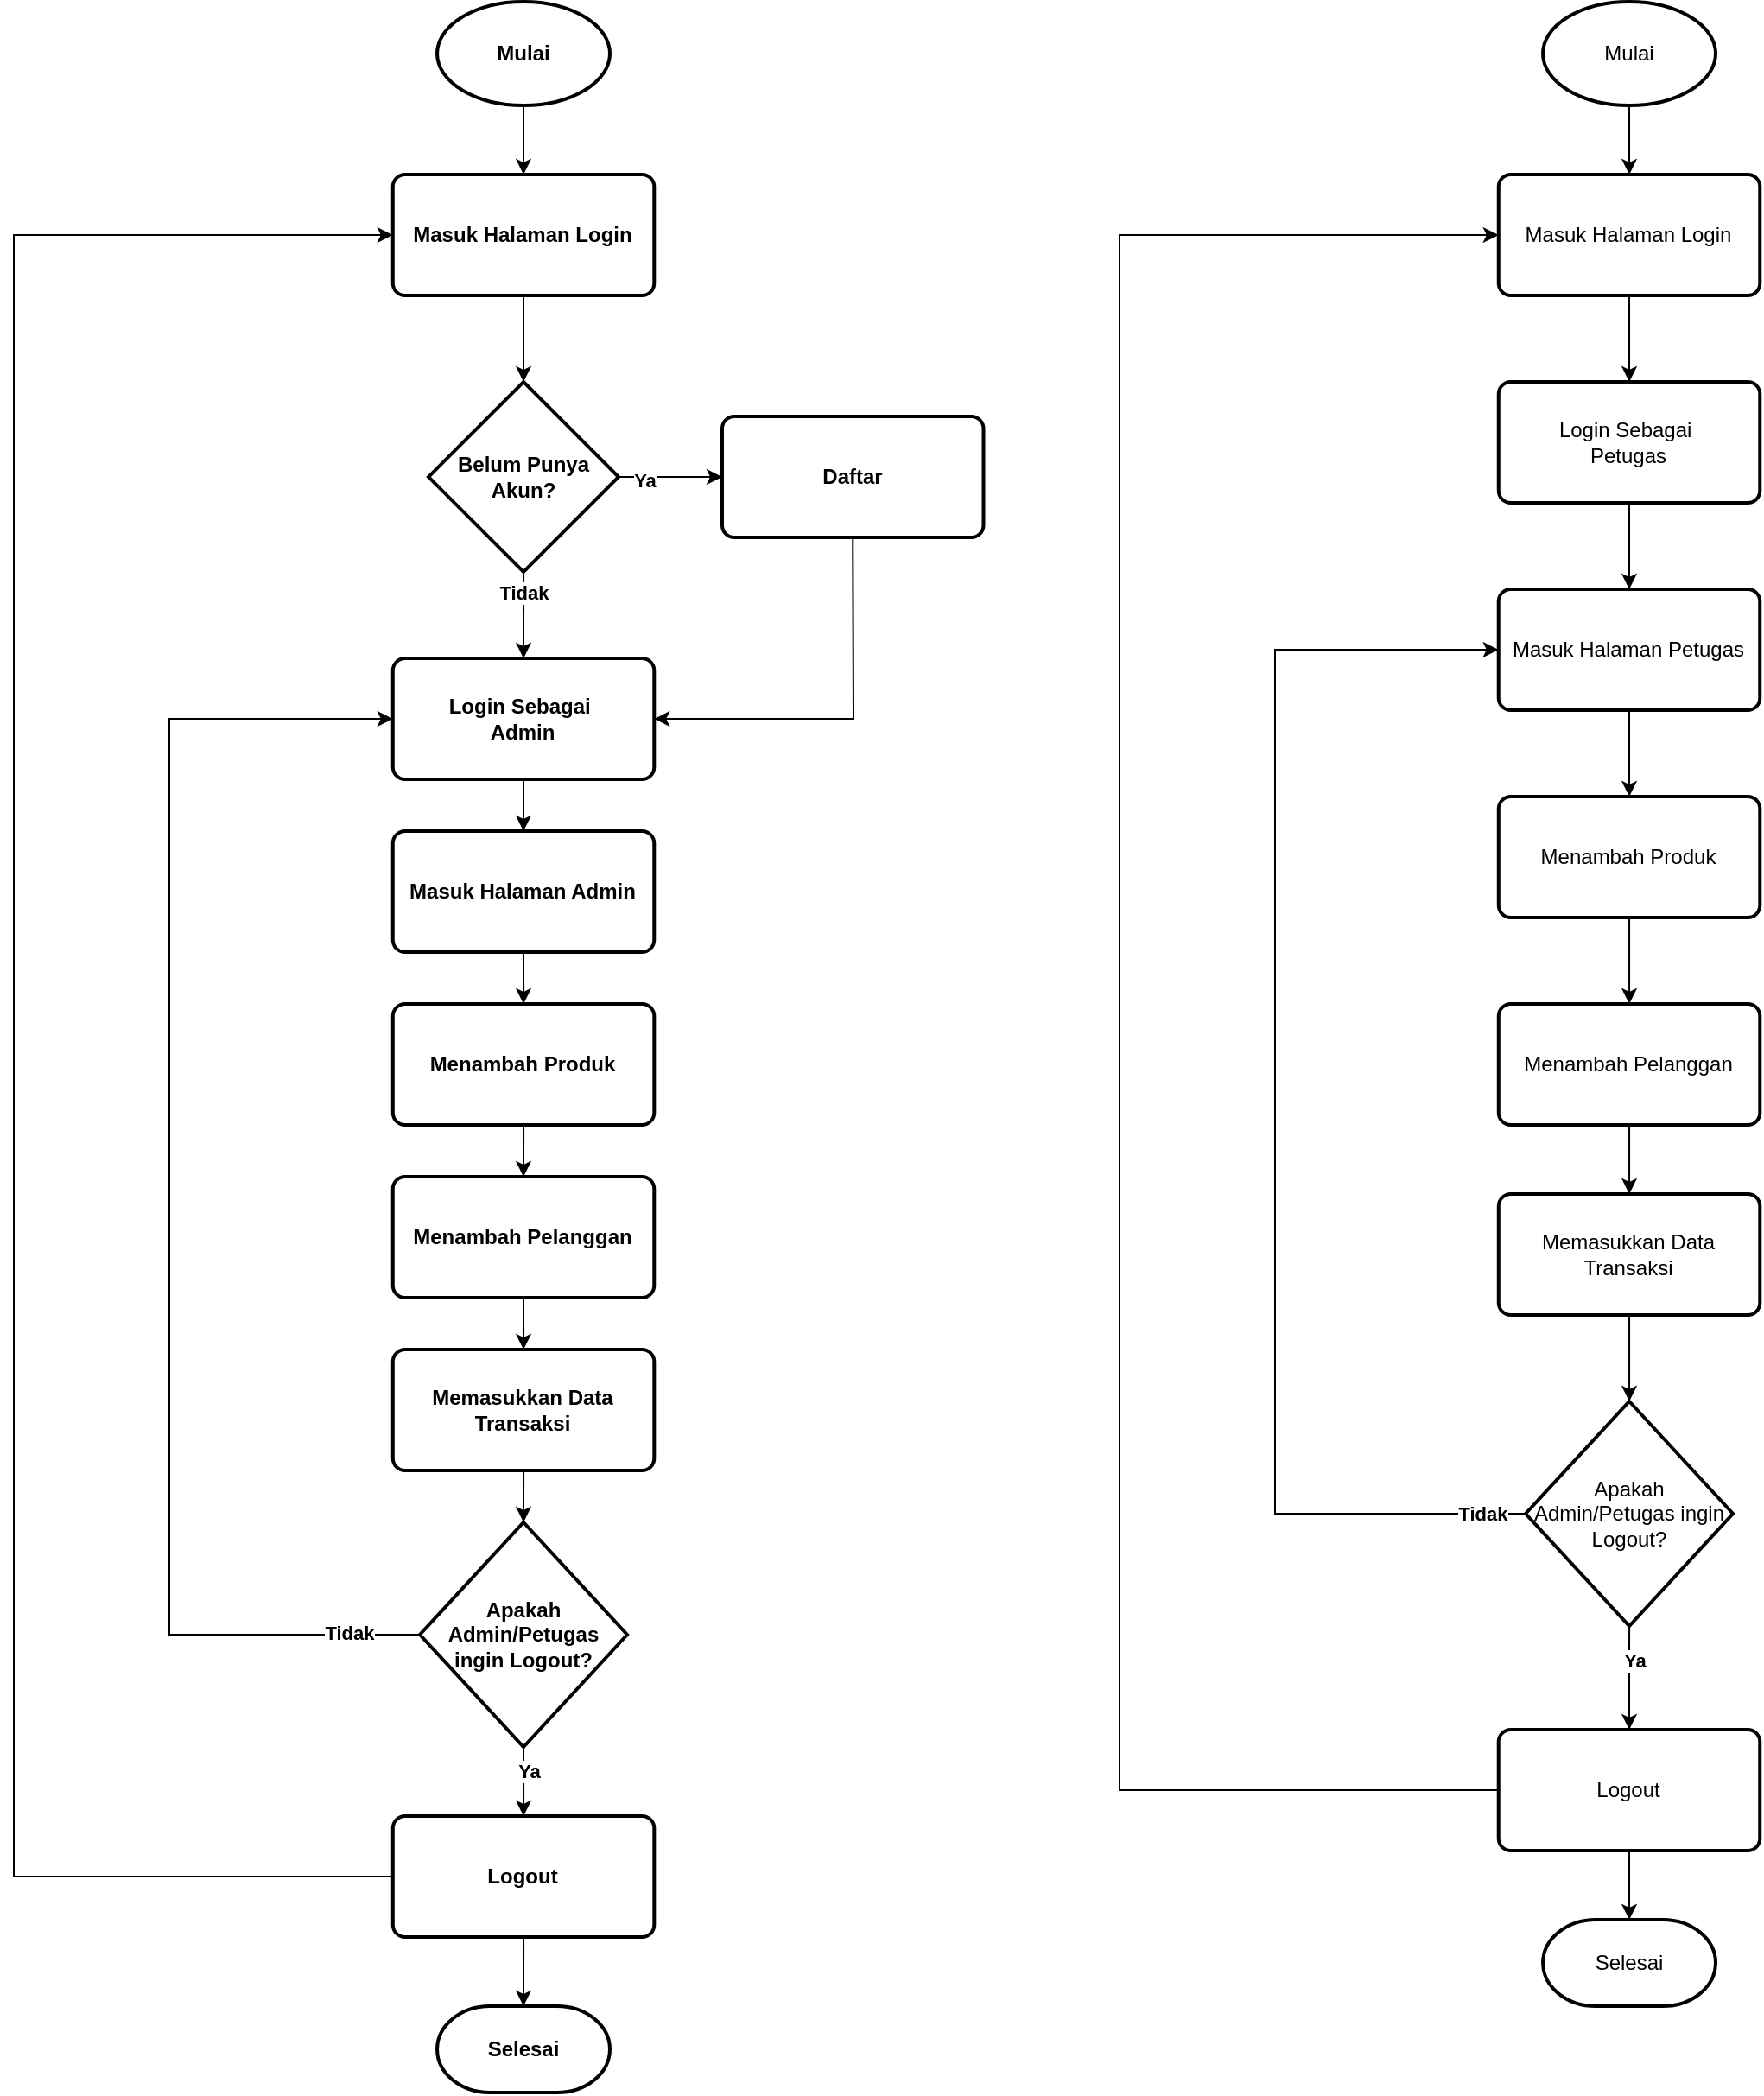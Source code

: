 <mxfile version="26.0.14" pages="7">
  <diagram id="C5RBs43oDa-KdzZeNtuy" name="FLOWCHART">
    <mxGraphModel dx="1600" dy="2020" grid="1" gridSize="10" guides="1" tooltips="1" connect="1" arrows="1" fold="1" page="1" pageScale="1" pageWidth="827" pageHeight="1169" math="0" shadow="0">
      <root>
        <mxCell id="WIyWlLk6GJQsqaUBKTNV-0" />
        <mxCell id="WIyWlLk6GJQsqaUBKTNV-1" parent="WIyWlLk6GJQsqaUBKTNV-0" />
        <mxCell id="3KcQZ-j07PwaikEhBc3p-0" value="Mulai" style="strokeWidth=2;html=1;shape=mxgraph.flowchart.start_1;whiteSpace=wrap;fontStyle=1" vertex="1" parent="WIyWlLk6GJQsqaUBKTNV-1">
          <mxGeometry x="335.01" y="-20" width="100" height="60" as="geometry" />
        </mxCell>
        <mxCell id="YyLKNj2MeDfYOGC_gTb2-0" value="&lt;span style=&quot;&quot;&gt;Login Sebagai&amp;nbsp;&lt;/span&gt;&lt;div&gt;&lt;span style=&quot;&quot;&gt;Admin&lt;/span&gt;&lt;/div&gt;" style="rounded=1;whiteSpace=wrap;html=1;absoluteArcSize=1;arcSize=14;strokeWidth=2;fontStyle=1" vertex="1" parent="WIyWlLk6GJQsqaUBKTNV-1">
          <mxGeometry x="309.39" y="360" width="151.25" height="70" as="geometry" />
        </mxCell>
        <mxCell id="YyLKNj2MeDfYOGC_gTb2-1" value="" style="endArrow=classic;html=1;rounded=0;entryX=0.5;entryY=0;entryDx=0;entryDy=0;entryPerimeter=0;exitX=0.5;exitY=1;exitDx=0;exitDy=0;fontStyle=1" edge="1" parent="WIyWlLk6GJQsqaUBKTNV-1" source="YyLKNj2MeDfYOGC_gTb2-23" target="YyLKNj2MeDfYOGC_gTb2-2">
          <mxGeometry width="50" height="50" relative="1" as="geometry">
            <mxPoint x="380" y="180" as="sourcePoint" />
            <mxPoint x="440" y="170" as="targetPoint" />
          </mxGeometry>
        </mxCell>
        <mxCell id="YyLKNj2MeDfYOGC_gTb2-2" value="Belum Punya Akun?" style="strokeWidth=2;html=1;shape=mxgraph.flowchart.decision;whiteSpace=wrap;fontStyle=1" vertex="1" parent="WIyWlLk6GJQsqaUBKTNV-1">
          <mxGeometry x="330.02" y="200" width="110" height="110" as="geometry" />
        </mxCell>
        <mxCell id="YyLKNj2MeDfYOGC_gTb2-3" value="" style="endArrow=classic;html=1;rounded=0;exitX=0.5;exitY=1;exitDx=0;exitDy=0;entryX=0.5;entryY=0;entryDx=0;entryDy=0;fontStyle=1" edge="1" parent="WIyWlLk6GJQsqaUBKTNV-1" source="YyLKNj2MeDfYOGC_gTb2-0" target="YyLKNj2MeDfYOGC_gTb2-6">
          <mxGeometry width="50" height="50" relative="1" as="geometry">
            <mxPoint x="100" y="310" as="sourcePoint" />
            <mxPoint x="190" y="340" as="targetPoint" />
          </mxGeometry>
        </mxCell>
        <mxCell id="YyLKNj2MeDfYOGC_gTb2-4" value="" style="endArrow=classic;html=1;rounded=0;exitX=1;exitY=0.5;exitDx=0;exitDy=0;exitPerimeter=0;entryX=0;entryY=0.5;entryDx=0;entryDy=0;fontStyle=1" edge="1" parent="WIyWlLk6GJQsqaUBKTNV-1" source="YyLKNj2MeDfYOGC_gTb2-2" target="YyLKNj2MeDfYOGC_gTb2-5">
          <mxGeometry width="50" height="50" relative="1" as="geometry">
            <mxPoint x="450" y="350" as="sourcePoint" />
            <mxPoint x="500" y="300" as="targetPoint" />
          </mxGeometry>
        </mxCell>
        <mxCell id="YyLKNj2MeDfYOGC_gTb2-10" value="Ya" style="edgeLabel;html=1;align=center;verticalAlign=middle;resizable=0;points=[];fontStyle=1" vertex="1" connectable="0" parent="YyLKNj2MeDfYOGC_gTb2-4">
          <mxGeometry x="-0.523" y="-2" relative="1" as="geometry">
            <mxPoint as="offset" />
          </mxGeometry>
        </mxCell>
        <mxCell id="YyLKNj2MeDfYOGC_gTb2-5" value="Daftar" style="rounded=1;whiteSpace=wrap;html=1;absoluteArcSize=1;arcSize=14;strokeWidth=2;fontStyle=1" vertex="1" parent="WIyWlLk6GJQsqaUBKTNV-1">
          <mxGeometry x="500" y="220" width="151.25" height="70" as="geometry" />
        </mxCell>
        <mxCell id="YyLKNj2MeDfYOGC_gTb2-6" value="Masuk Halaman Admin" style="rounded=1;whiteSpace=wrap;html=1;absoluteArcSize=1;arcSize=14;strokeWidth=2;fontStyle=1" vertex="1" parent="WIyWlLk6GJQsqaUBKTNV-1">
          <mxGeometry x="309.38" y="460" width="151.25" height="70" as="geometry" />
        </mxCell>
        <mxCell id="YyLKNj2MeDfYOGC_gTb2-7" value="" style="endArrow=classic;html=1;rounded=0;exitX=0.5;exitY=1;exitDx=0;exitDy=0;exitPerimeter=0;entryX=0.5;entryY=0;entryDx=0;entryDy=0;fontStyle=1" edge="1" parent="WIyWlLk6GJQsqaUBKTNV-1" source="YyLKNj2MeDfYOGC_gTb2-2" target="YyLKNj2MeDfYOGC_gTb2-0">
          <mxGeometry width="50" height="50" relative="1" as="geometry">
            <mxPoint x="300" y="370" as="sourcePoint" />
            <mxPoint x="460" y="360" as="targetPoint" />
          </mxGeometry>
        </mxCell>
        <mxCell id="YyLKNj2MeDfYOGC_gTb2-11" value="Tidak" style="edgeLabel;html=1;align=center;verticalAlign=middle;resizable=0;points=[];fontStyle=1" vertex="1" connectable="0" parent="YyLKNj2MeDfYOGC_gTb2-7">
          <mxGeometry x="-0.544" relative="1" as="geometry">
            <mxPoint as="offset" />
          </mxGeometry>
        </mxCell>
        <mxCell id="YyLKNj2MeDfYOGC_gTb2-12" value="Menambah Produk&lt;span style=&quot;color: rgba(0, 0, 0, 0); font-family: monospace; font-size: 0px; text-align: start; text-wrap-mode: nowrap;&quot;&gt;%3CmxGraphModel%3E%3Croot%3E%3CmxCell%20id%3D%220%22%2F%3E%3CmxCell%20id%3D%221%22%20parent%3D%220%22%2F%3E%3CmxCell%20id%3D%222%22%20value%3D%22Masuk%20Halaman%20Admin%2FPetugas%22%20style%3D%22rounded%3D1%3BwhiteSpace%3Dwrap%3Bhtml%3D1%3BabsoluteArcSize%3D1%3BarcSize%3D14%3BstrokeWidth%3D2%3B%22%20vertex%3D%221%22%20parent%3D%221%22%3E%3CmxGeometry%20x%3D%22304.38%22%20y%3D%22460%22%20width%3D%22151.25%22%20height%3D%2270%22%20as%3D%22geometry%22%2F%3E%3C%2FmxCell%3E%3C%2Froot%3E%3C%2FmxGraphModel%3E&lt;/span&gt;" style="rounded=1;whiteSpace=wrap;html=1;absoluteArcSize=1;arcSize=14;strokeWidth=2;fontStyle=1" vertex="1" parent="WIyWlLk6GJQsqaUBKTNV-1">
          <mxGeometry x="309.4" y="560" width="151.25" height="70" as="geometry" />
        </mxCell>
        <mxCell id="YyLKNj2MeDfYOGC_gTb2-13" value="Menambah Pelanggan" style="rounded=1;whiteSpace=wrap;html=1;absoluteArcSize=1;arcSize=14;strokeWidth=2;fontStyle=1" vertex="1" parent="WIyWlLk6GJQsqaUBKTNV-1">
          <mxGeometry x="309.38" y="660" width="151.25" height="70" as="geometry" />
        </mxCell>
        <mxCell id="YyLKNj2MeDfYOGC_gTb2-14" value="Memasukkan Data Transaksi" style="rounded=1;whiteSpace=wrap;html=1;absoluteArcSize=1;arcSize=14;strokeWidth=2;fontStyle=1" vertex="1" parent="WIyWlLk6GJQsqaUBKTNV-1">
          <mxGeometry x="309.4" y="760" width="151.25" height="70" as="geometry" />
        </mxCell>
        <mxCell id="YyLKNj2MeDfYOGC_gTb2-15" value="" style="endArrow=classic;html=1;rounded=0;entryX=0.5;entryY=0;entryDx=0;entryDy=0;exitX=0.5;exitY=1;exitDx=0;exitDy=0;fontStyle=1" edge="1" parent="WIyWlLk6GJQsqaUBKTNV-1" source="YyLKNj2MeDfYOGC_gTb2-6" target="YyLKNj2MeDfYOGC_gTb2-12">
          <mxGeometry width="50" height="50" relative="1" as="geometry">
            <mxPoint x="330" y="560" as="sourcePoint" />
            <mxPoint x="380" y="510" as="targetPoint" />
          </mxGeometry>
        </mxCell>
        <mxCell id="YyLKNj2MeDfYOGC_gTb2-16" value="" style="endArrow=classic;html=1;rounded=0;entryX=0.5;entryY=0;entryDx=0;entryDy=0;exitX=0.5;exitY=1;exitDx=0;exitDy=0;fontStyle=1" edge="1" parent="WIyWlLk6GJQsqaUBKTNV-1" source="YyLKNj2MeDfYOGC_gTb2-12" target="YyLKNj2MeDfYOGC_gTb2-13">
          <mxGeometry width="50" height="50" relative="1" as="geometry">
            <mxPoint x="390" y="530" as="sourcePoint" />
            <mxPoint x="390" y="570" as="targetPoint" />
          </mxGeometry>
        </mxCell>
        <mxCell id="YyLKNj2MeDfYOGC_gTb2-17" value="" style="endArrow=classic;html=1;rounded=0;entryX=0.5;entryY=0;entryDx=0;entryDy=0;exitX=0.5;exitY=1;exitDx=0;exitDy=0;fontStyle=1" edge="1" parent="WIyWlLk6GJQsqaUBKTNV-1" source="YyLKNj2MeDfYOGC_gTb2-13" target="YyLKNj2MeDfYOGC_gTb2-14">
          <mxGeometry width="50" height="50" relative="1" as="geometry">
            <mxPoint x="400" y="540" as="sourcePoint" />
            <mxPoint x="400" y="580" as="targetPoint" />
          </mxGeometry>
        </mxCell>
        <mxCell id="YyLKNj2MeDfYOGC_gTb2-18" value="" style="endArrow=classic;html=1;rounded=0;entryX=1;entryY=0.5;entryDx=0;entryDy=0;exitX=0.5;exitY=1;exitDx=0;exitDy=0;fontStyle=1" edge="1" parent="WIyWlLk6GJQsqaUBKTNV-1" source="YyLKNj2MeDfYOGC_gTb2-5" target="YyLKNj2MeDfYOGC_gTb2-0">
          <mxGeometry width="50" height="50" relative="1" as="geometry">
            <mxPoint x="410" y="550" as="sourcePoint" />
            <mxPoint x="410" y="590" as="targetPoint" />
            <Array as="points">
              <mxPoint x="576" y="395" />
            </Array>
          </mxGeometry>
        </mxCell>
        <mxCell id="YyLKNj2MeDfYOGC_gTb2-20" value="Apakah Admin/Petugas ingin Logout?" style="strokeWidth=2;html=1;shape=mxgraph.flowchart.decision;whiteSpace=wrap;fontStyle=1" vertex="1" parent="WIyWlLk6GJQsqaUBKTNV-1">
          <mxGeometry x="325.01" y="860" width="120" height="130" as="geometry" />
        </mxCell>
        <mxCell id="YyLKNj2MeDfYOGC_gTb2-21" value="" style="endArrow=classic;html=1;rounded=0;exitX=0.5;exitY=1;exitDx=0;exitDy=0;entryX=0.5;entryY=0;entryDx=0;entryDy=0;entryPerimeter=0;fontStyle=1" edge="1" parent="WIyWlLk6GJQsqaUBKTNV-1" source="YyLKNj2MeDfYOGC_gTb2-14" target="YyLKNj2MeDfYOGC_gTb2-20">
          <mxGeometry width="50" height="50" relative="1" as="geometry">
            <mxPoint x="330" y="970" as="sourcePoint" />
            <mxPoint x="380" y="920" as="targetPoint" />
          </mxGeometry>
        </mxCell>
        <mxCell id="YyLKNj2MeDfYOGC_gTb2-23" value="&lt;span style=&quot;&quot;&gt;Masuk Halaman Login&lt;/span&gt;" style="rounded=1;whiteSpace=wrap;html=1;absoluteArcSize=1;arcSize=14;strokeWidth=2;fontStyle=1" vertex="1" parent="WIyWlLk6GJQsqaUBKTNV-1">
          <mxGeometry x="309.39" y="80" width="151.25" height="70" as="geometry" />
        </mxCell>
        <mxCell id="YyLKNj2MeDfYOGC_gTb2-24" value="" style="endArrow=classic;html=1;rounded=0;exitX=0.5;exitY=1;exitDx=0;exitDy=0;exitPerimeter=0;entryX=0.5;entryY=0;entryDx=0;entryDy=0;fontStyle=1" edge="1" parent="WIyWlLk6GJQsqaUBKTNV-1" source="3KcQZ-j07PwaikEhBc3p-0" target="YyLKNj2MeDfYOGC_gTb2-23">
          <mxGeometry width="50" height="50" relative="1" as="geometry">
            <mxPoint x="330" y="240" as="sourcePoint" />
            <mxPoint x="380" y="190" as="targetPoint" />
          </mxGeometry>
        </mxCell>
        <mxCell id="YyLKNj2MeDfYOGC_gTb2-25" value="&lt;span style=&quot;&quot;&gt;Logout&lt;/span&gt;" style="rounded=1;whiteSpace=wrap;html=1;absoluteArcSize=1;arcSize=14;strokeWidth=2;fontStyle=1" vertex="1" parent="WIyWlLk6GJQsqaUBKTNV-1">
          <mxGeometry x="309.4" y="1030" width="151.25" height="70" as="geometry" />
        </mxCell>
        <mxCell id="YyLKNj2MeDfYOGC_gTb2-26" value="" style="endArrow=classic;html=1;rounded=0;entryX=0.5;entryY=0;entryDx=0;entryDy=0;exitX=0.5;exitY=1;exitDx=0;exitDy=0;exitPerimeter=0;fontStyle=1" edge="1" parent="WIyWlLk6GJQsqaUBKTNV-1" source="YyLKNj2MeDfYOGC_gTb2-20" target="YyLKNj2MeDfYOGC_gTb2-25">
          <mxGeometry width="50" height="50" relative="1" as="geometry">
            <mxPoint x="260" y="1020" as="sourcePoint" />
            <mxPoint x="310" y="970" as="targetPoint" />
          </mxGeometry>
        </mxCell>
        <mxCell id="YyLKNj2MeDfYOGC_gTb2-27" value="Ya" style="edgeLabel;html=1;align=center;verticalAlign=middle;resizable=0;points=[];fontStyle=1" vertex="1" connectable="0" parent="YyLKNj2MeDfYOGC_gTb2-26">
          <mxGeometry x="-0.337" y="3" relative="1" as="geometry">
            <mxPoint as="offset" />
          </mxGeometry>
        </mxCell>
        <mxCell id="YyLKNj2MeDfYOGC_gTb2-28" value="" style="endArrow=classic;html=1;rounded=0;exitX=0;exitY=0.5;exitDx=0;exitDy=0;entryX=0;entryY=0.5;entryDx=0;entryDy=0;fontStyle=1" edge="1" parent="WIyWlLk6GJQsqaUBKTNV-1" source="YyLKNj2MeDfYOGC_gTb2-25" target="YyLKNj2MeDfYOGC_gTb2-23">
          <mxGeometry width="50" height="50" relative="1" as="geometry">
            <mxPoint x="240" y="1020" as="sourcePoint" />
            <mxPoint x="290" y="970" as="targetPoint" />
            <Array as="points">
              <mxPoint x="90" y="1065" />
              <mxPoint x="90" y="590" />
              <mxPoint x="90" y="115" />
            </Array>
          </mxGeometry>
        </mxCell>
        <mxCell id="YyLKNj2MeDfYOGC_gTb2-29" value="Selesai" style="strokeWidth=2;html=1;shape=mxgraph.flowchart.terminator;whiteSpace=wrap;fontStyle=1" vertex="1" parent="WIyWlLk6GJQsqaUBKTNV-1">
          <mxGeometry x="335.01" y="1140" width="99.98" height="50" as="geometry" />
        </mxCell>
        <mxCell id="YyLKNj2MeDfYOGC_gTb2-30" value="" style="endArrow=classic;html=1;rounded=0;entryX=0.5;entryY=0;entryDx=0;entryDy=0;entryPerimeter=0;exitX=0.5;exitY=1;exitDx=0;exitDy=0;fontStyle=1" edge="1" parent="WIyWlLk6GJQsqaUBKTNV-1" source="YyLKNj2MeDfYOGC_gTb2-25" target="YyLKNj2MeDfYOGC_gTb2-29">
          <mxGeometry width="50" height="50" relative="1" as="geometry">
            <mxPoint x="480" y="990" as="sourcePoint" />
            <mxPoint x="530" y="940" as="targetPoint" />
          </mxGeometry>
        </mxCell>
        <mxCell id="YyLKNj2MeDfYOGC_gTb2-33" value="" style="endArrow=classic;html=1;rounded=0;exitX=0;exitY=0.5;exitDx=0;exitDy=0;exitPerimeter=0;entryX=0;entryY=0.5;entryDx=0;entryDy=0;fontStyle=1" edge="1" parent="WIyWlLk6GJQsqaUBKTNV-1" source="YyLKNj2MeDfYOGC_gTb2-20" target="YyLKNj2MeDfYOGC_gTb2-0">
          <mxGeometry width="50" height="50" relative="1" as="geometry">
            <mxPoint x="310" y="1010" as="sourcePoint" />
            <mxPoint x="240" y="840" as="targetPoint" />
            <Array as="points">
              <mxPoint x="180" y="925" />
              <mxPoint x="180" y="680" />
              <mxPoint x="180" y="395" />
            </Array>
          </mxGeometry>
        </mxCell>
        <mxCell id="vCipJyM0lmtLOlnxwSrz-58" value="Tidak" style="edgeLabel;html=1;align=center;verticalAlign=middle;resizable=0;points=[];fontStyle=1" vertex="1" connectable="0" parent="YyLKNj2MeDfYOGC_gTb2-33">
          <mxGeometry x="-0.897" y="-1" relative="1" as="geometry">
            <mxPoint as="offset" />
          </mxGeometry>
        </mxCell>
        <mxCell id="vCipJyM0lmtLOlnxwSrz-28" value="Mulai" style="strokeWidth=2;html=1;shape=mxgraph.flowchart.start_1;whiteSpace=wrap;" vertex="1" parent="WIyWlLk6GJQsqaUBKTNV-1">
          <mxGeometry x="975.01" y="-20" width="100" height="60" as="geometry" />
        </mxCell>
        <mxCell id="vCipJyM0lmtLOlnxwSrz-29" value="&lt;span style=&quot;font-weight: normal;&quot;&gt;Login Sebagai&amp;nbsp;&lt;/span&gt;&lt;div&gt;&lt;span style=&quot;font-weight: 400;&quot;&gt;Petugas&lt;/span&gt;&lt;/div&gt;" style="rounded=1;whiteSpace=wrap;html=1;absoluteArcSize=1;arcSize=14;strokeWidth=2;fontStyle=1" vertex="1" parent="WIyWlLk6GJQsqaUBKTNV-1">
          <mxGeometry x="949.39" y="200" width="151.25" height="70" as="geometry" />
        </mxCell>
        <mxCell id="vCipJyM0lmtLOlnxwSrz-30" value="" style="endArrow=classic;html=1;rounded=0;entryX=0.5;entryY=0;entryDx=0;entryDy=0;entryPerimeter=0;exitX=0.5;exitY=1;exitDx=0;exitDy=0;" edge="1" parent="WIyWlLk6GJQsqaUBKTNV-1" source="vCipJyM0lmtLOlnxwSrz-48">
          <mxGeometry width="50" height="50" relative="1" as="geometry">
            <mxPoint x="1020" y="180" as="sourcePoint" />
            <mxPoint x="1025.02" y="200" as="targetPoint" />
          </mxGeometry>
        </mxCell>
        <mxCell id="vCipJyM0lmtLOlnxwSrz-32" value="" style="endArrow=classic;html=1;rounded=0;exitX=0.5;exitY=1;exitDx=0;exitDy=0;entryX=0.5;entryY=0;entryDx=0;entryDy=0;" edge="1" parent="WIyWlLk6GJQsqaUBKTNV-1" source="vCipJyM0lmtLOlnxwSrz-29" target="vCipJyM0lmtLOlnxwSrz-36">
          <mxGeometry width="50" height="50" relative="1" as="geometry">
            <mxPoint x="740" y="310" as="sourcePoint" />
            <mxPoint x="830" y="340" as="targetPoint" />
          </mxGeometry>
        </mxCell>
        <mxCell id="vCipJyM0lmtLOlnxwSrz-36" value="Masuk Halaman Petugas" style="rounded=1;whiteSpace=wrap;html=1;absoluteArcSize=1;arcSize=14;strokeWidth=2;" vertex="1" parent="WIyWlLk6GJQsqaUBKTNV-1">
          <mxGeometry x="949.37" y="320" width="151.25" height="70" as="geometry" />
        </mxCell>
        <mxCell id="vCipJyM0lmtLOlnxwSrz-39" value="Menambah Produk&lt;span style=&quot;color: rgba(0, 0, 0, 0); font-family: monospace; font-size: 0px; text-align: start; text-wrap-mode: nowrap;&quot;&gt;%3CmxGraphModel%3E%3Croot%3E%3CmxCell%20id%3D%220%22%2F%3E%3CmxCell%20id%3D%221%22%20parent%3D%220%22%2F%3E%3CmxCell%20id%3D%222%22%20value%3D%22Masuk%20Halaman%20Admin%2FPetugas%22%20style%3D%22rounded%3D1%3BwhiteSpace%3Dwrap%3Bhtml%3D1%3BabsoluteArcSize%3D1%3BarcSize%3D14%3BstrokeWidth%3D2%3B%22%20vertex%3D%221%22%20parent%3D%221%22%3E%3CmxGeometry%20x%3D%22304.38%22%20y%3D%22460%22%20width%3D%22151.25%22%20height%3D%2270%22%20as%3D%22geometry%22%2F%3E%3C%2FmxCell%3E%3C%2Froot%3E%3C%2FmxGraphModel%3E&lt;/span&gt;" style="rounded=1;whiteSpace=wrap;html=1;absoluteArcSize=1;arcSize=14;strokeWidth=2;" vertex="1" parent="WIyWlLk6GJQsqaUBKTNV-1">
          <mxGeometry x="949.4" y="440" width="151.25" height="70" as="geometry" />
        </mxCell>
        <mxCell id="vCipJyM0lmtLOlnxwSrz-40" value="Menambah Pelanggan" style="rounded=1;whiteSpace=wrap;html=1;absoluteArcSize=1;arcSize=14;strokeWidth=2;" vertex="1" parent="WIyWlLk6GJQsqaUBKTNV-1">
          <mxGeometry x="949.4" y="560" width="151.25" height="70" as="geometry" />
        </mxCell>
        <mxCell id="vCipJyM0lmtLOlnxwSrz-41" value="Memasukkan Data Transaksi" style="rounded=1;whiteSpace=wrap;html=1;absoluteArcSize=1;arcSize=14;strokeWidth=2;" vertex="1" parent="WIyWlLk6GJQsqaUBKTNV-1">
          <mxGeometry x="949.4" y="670" width="151.25" height="70" as="geometry" />
        </mxCell>
        <mxCell id="vCipJyM0lmtLOlnxwSrz-42" value="" style="endArrow=classic;html=1;rounded=0;entryX=0.5;entryY=0;entryDx=0;entryDy=0;exitX=0.5;exitY=1;exitDx=0;exitDy=0;" edge="1" parent="WIyWlLk6GJQsqaUBKTNV-1" source="vCipJyM0lmtLOlnxwSrz-36" target="vCipJyM0lmtLOlnxwSrz-39">
          <mxGeometry width="50" height="50" relative="1" as="geometry">
            <mxPoint x="970" y="560" as="sourcePoint" />
            <mxPoint x="1020" y="510" as="targetPoint" />
          </mxGeometry>
        </mxCell>
        <mxCell id="vCipJyM0lmtLOlnxwSrz-43" value="" style="endArrow=classic;html=1;rounded=0;entryX=0.5;entryY=0;entryDx=0;entryDy=0;exitX=0.5;exitY=1;exitDx=0;exitDy=0;" edge="1" parent="WIyWlLk6GJQsqaUBKTNV-1" source="vCipJyM0lmtLOlnxwSrz-39" target="vCipJyM0lmtLOlnxwSrz-40">
          <mxGeometry width="50" height="50" relative="1" as="geometry">
            <mxPoint x="1030" y="530" as="sourcePoint" />
            <mxPoint x="1030" y="570" as="targetPoint" />
          </mxGeometry>
        </mxCell>
        <mxCell id="vCipJyM0lmtLOlnxwSrz-44" value="" style="endArrow=classic;html=1;rounded=0;entryX=0.5;entryY=0;entryDx=0;entryDy=0;exitX=0.5;exitY=1;exitDx=0;exitDy=0;" edge="1" parent="WIyWlLk6GJQsqaUBKTNV-1" source="vCipJyM0lmtLOlnxwSrz-40" target="vCipJyM0lmtLOlnxwSrz-41">
          <mxGeometry width="50" height="50" relative="1" as="geometry">
            <mxPoint x="1040" y="540" as="sourcePoint" />
            <mxPoint x="1040" y="580" as="targetPoint" />
          </mxGeometry>
        </mxCell>
        <mxCell id="vCipJyM0lmtLOlnxwSrz-46" value="Apakah Admin/Petugas ingin Logout?" style="strokeWidth=2;html=1;shape=mxgraph.flowchart.decision;whiteSpace=wrap;" vertex="1" parent="WIyWlLk6GJQsqaUBKTNV-1">
          <mxGeometry x="965.02" y="790" width="120" height="130" as="geometry" />
        </mxCell>
        <mxCell id="vCipJyM0lmtLOlnxwSrz-47" value="" style="endArrow=classic;html=1;rounded=0;exitX=0.5;exitY=1;exitDx=0;exitDy=0;entryX=0.5;entryY=0;entryDx=0;entryDy=0;entryPerimeter=0;" edge="1" parent="WIyWlLk6GJQsqaUBKTNV-1" source="vCipJyM0lmtLOlnxwSrz-41" target="vCipJyM0lmtLOlnxwSrz-46">
          <mxGeometry width="50" height="50" relative="1" as="geometry">
            <mxPoint x="970" y="970" as="sourcePoint" />
            <mxPoint x="1020" y="920" as="targetPoint" />
          </mxGeometry>
        </mxCell>
        <mxCell id="vCipJyM0lmtLOlnxwSrz-48" value="&lt;span style=&quot;font-weight: 400;&quot;&gt;Masuk Halaman Login&lt;/span&gt;" style="rounded=1;whiteSpace=wrap;html=1;absoluteArcSize=1;arcSize=14;strokeWidth=2;fontStyle=1" vertex="1" parent="WIyWlLk6GJQsqaUBKTNV-1">
          <mxGeometry x="949.39" y="80" width="151.25" height="70" as="geometry" />
        </mxCell>
        <mxCell id="vCipJyM0lmtLOlnxwSrz-49" value="" style="endArrow=classic;html=1;rounded=0;exitX=0.5;exitY=1;exitDx=0;exitDy=0;exitPerimeter=0;entryX=0.5;entryY=0;entryDx=0;entryDy=0;" edge="1" parent="WIyWlLk6GJQsqaUBKTNV-1" source="vCipJyM0lmtLOlnxwSrz-28" target="vCipJyM0lmtLOlnxwSrz-48">
          <mxGeometry width="50" height="50" relative="1" as="geometry">
            <mxPoint x="970" y="240" as="sourcePoint" />
            <mxPoint x="1020" y="190" as="targetPoint" />
          </mxGeometry>
        </mxCell>
        <mxCell id="vCipJyM0lmtLOlnxwSrz-50" value="&lt;span style=&quot;font-weight: 400;&quot;&gt;Logout&lt;/span&gt;" style="rounded=1;whiteSpace=wrap;html=1;absoluteArcSize=1;arcSize=14;strokeWidth=2;fontStyle=1" vertex="1" parent="WIyWlLk6GJQsqaUBKTNV-1">
          <mxGeometry x="949.37" y="980" width="151.25" height="70" as="geometry" />
        </mxCell>
        <mxCell id="vCipJyM0lmtLOlnxwSrz-51" value="" style="endArrow=classic;html=1;rounded=0;entryX=0.5;entryY=0;entryDx=0;entryDy=0;exitX=0.5;exitY=1;exitDx=0;exitDy=0;exitPerimeter=0;" edge="1" parent="WIyWlLk6GJQsqaUBKTNV-1" source="vCipJyM0lmtLOlnxwSrz-46" target="vCipJyM0lmtLOlnxwSrz-50">
          <mxGeometry width="50" height="50" relative="1" as="geometry">
            <mxPoint x="900" y="1020" as="sourcePoint" />
            <mxPoint x="950" y="970" as="targetPoint" />
          </mxGeometry>
        </mxCell>
        <mxCell id="vCipJyM0lmtLOlnxwSrz-52" value="Ya" style="edgeLabel;html=1;align=center;verticalAlign=middle;resizable=0;points=[];fontStyle=1" vertex="1" connectable="0" parent="vCipJyM0lmtLOlnxwSrz-51">
          <mxGeometry x="-0.337" y="3" relative="1" as="geometry">
            <mxPoint as="offset" />
          </mxGeometry>
        </mxCell>
        <mxCell id="vCipJyM0lmtLOlnxwSrz-53" value="" style="endArrow=classic;html=1;rounded=0;exitX=0;exitY=0.5;exitDx=0;exitDy=0;entryX=0;entryY=0.5;entryDx=0;entryDy=0;" edge="1" parent="WIyWlLk6GJQsqaUBKTNV-1" source="vCipJyM0lmtLOlnxwSrz-50" target="vCipJyM0lmtLOlnxwSrz-48">
          <mxGeometry width="50" height="50" relative="1" as="geometry">
            <mxPoint x="880" y="1020" as="sourcePoint" />
            <mxPoint x="930" y="970" as="targetPoint" />
            <Array as="points">
              <mxPoint x="730" y="1015" />
              <mxPoint x="730" y="590" />
              <mxPoint x="730" y="115" />
            </Array>
          </mxGeometry>
        </mxCell>
        <mxCell id="vCipJyM0lmtLOlnxwSrz-54" value="Selesai" style="strokeWidth=2;html=1;shape=mxgraph.flowchart.terminator;whiteSpace=wrap;" vertex="1" parent="WIyWlLk6GJQsqaUBKTNV-1">
          <mxGeometry x="975.03" y="1090" width="99.98" height="50" as="geometry" />
        </mxCell>
        <mxCell id="vCipJyM0lmtLOlnxwSrz-55" value="" style="endArrow=classic;html=1;rounded=0;entryX=0.5;entryY=0;entryDx=0;entryDy=0;entryPerimeter=0;exitX=0.5;exitY=1;exitDx=0;exitDy=0;" edge="1" parent="WIyWlLk6GJQsqaUBKTNV-1" source="vCipJyM0lmtLOlnxwSrz-50" target="vCipJyM0lmtLOlnxwSrz-54">
          <mxGeometry width="50" height="50" relative="1" as="geometry">
            <mxPoint x="1120" y="990" as="sourcePoint" />
            <mxPoint x="1170" y="940" as="targetPoint" />
          </mxGeometry>
        </mxCell>
        <mxCell id="vCipJyM0lmtLOlnxwSrz-56" value="" style="endArrow=classic;html=1;rounded=0;exitX=0;exitY=0.5;exitDx=0;exitDy=0;exitPerimeter=0;entryX=0;entryY=0.5;entryDx=0;entryDy=0;" edge="1" parent="WIyWlLk6GJQsqaUBKTNV-1" source="vCipJyM0lmtLOlnxwSrz-46" target="vCipJyM0lmtLOlnxwSrz-36">
          <mxGeometry width="50" height="50" relative="1" as="geometry">
            <mxPoint x="950" y="1010" as="sourcePoint" />
            <mxPoint x="880" y="840" as="targetPoint" />
            <Array as="points">
              <mxPoint x="820" y="855" />
              <mxPoint x="820" y="680" />
              <mxPoint x="820" y="355" />
            </Array>
          </mxGeometry>
        </mxCell>
        <mxCell id="vCipJyM0lmtLOlnxwSrz-57" value="Tidak" style="edgeLabel;html=1;align=center;verticalAlign=middle;resizable=0;points=[];fontStyle=1" vertex="1" connectable="0" parent="vCipJyM0lmtLOlnxwSrz-56">
          <mxGeometry x="-0.961" relative="1" as="geometry">
            <mxPoint x="-10" as="offset" />
          </mxGeometry>
        </mxCell>
      </root>
    </mxGraphModel>
  </diagram>
  <diagram id="E-2l-05wljjDT2HDTyGA" name="ERD">
    <mxGraphModel dx="880" dy="468" grid="1" gridSize="10" guides="1" tooltips="1" connect="1" arrows="1" fold="1" page="1" pageScale="1" pageWidth="850" pageHeight="1100" math="0" shadow="0">
      <root>
        <mxCell id="0" />
        <mxCell id="1" parent="0" />
        <mxCell id="E3F_suVGy2ylmrvCbCaP-1" value="password" style="ellipse;whiteSpace=wrap;html=1;align=center;" vertex="1" parent="1">
          <mxGeometry x="250" y="80" width="100" height="40" as="geometry" />
        </mxCell>
        <mxCell id="E3F_suVGy2ylmrvCbCaP-3" value="Admin" style="html=1;dashed=0;whiteSpace=wrap;" vertex="1" parent="1">
          <mxGeometry x="160" y="150" width="100" height="50" as="geometry" />
        </mxCell>
        <mxCell id="E3F_suVGy2ylmrvCbCaP-4" value="nama" style="ellipse;whiteSpace=wrap;html=1;align=center;" vertex="1" parent="1">
          <mxGeometry x="160" y="50" width="100" height="40" as="geometry" />
        </mxCell>
        <mxCell id="E3F_suVGy2ylmrvCbCaP-5" value="id&lt;span style=&quot;color: rgba(0, 0, 0, 0); font-family: monospace; font-size: 0px; text-align: start; text-wrap-mode: nowrap;&quot;&gt;%3CmxGraphModel%3E%3Croot%3E%3CmxCell%20id%3D%220%22%2F%3E%3CmxCell%20id%3D%221%22%20parent%3D%220%22%2F%3E%3CmxCell%20id%3D%222%22%20value%3D%22%26lt%3Bspan%20style%3D%26quot%3Bfont-weight%3A%20normal%3B%26quot%3B%26gt%3BLogin%20Sebagai%26amp%3Bnbsp%3B%26lt%3B%2Fspan%26gt%3B%26lt%3Bdiv%26gt%3B%26lt%3Bspan%20style%3D%26quot%3Bfont-weight%3A%20normal%3B%26quot%3B%26gt%3BAdmin%2FPetugas%26lt%3B%2Fspan%26gt%3B%26lt%3B%2Fdiv%26gt%3B%22%20style%3D%22rounded%3D1%3BwhiteSpace%3Dwrap%3Bhtml%3D1%3BabsoluteArcSize%3D1%3BarcSize%3D14%3BstrokeWidth%3D2%3BfontStyle%3D1%22%20vertex%3D%221%22%20parent%3D%221%22%3E%3CmxGeometry%20x%3D%22309.39%22%20y%3D%22360%22%20width%3D%22151.25%22%20height%3D%2270%22%20as%3D%22geometry%22%2F%3E%3C%2FmxCell%3E%3C%2Froot%3E%3C%2FmxGraphModel%3E&lt;/span&gt;" style="ellipse;whiteSpace=wrap;html=1;align=center;" vertex="1" parent="1">
          <mxGeometry x="70" y="80" width="100" height="40" as="geometry" />
        </mxCell>
        <mxCell id="0FxNVD1vli-ftpgXdQ4r-2" value="" style="endArrow=none;html=1;rounded=0;exitX=0.5;exitY=1;exitDx=0;exitDy=0;entryX=0;entryY=0;entryDx=0;entryDy=0;" edge="1" parent="1" source="E3F_suVGy2ylmrvCbCaP-5" target="E3F_suVGy2ylmrvCbCaP-3">
          <mxGeometry relative="1" as="geometry">
            <mxPoint x="340" y="150" as="sourcePoint" />
            <mxPoint x="500" y="150" as="targetPoint" />
          </mxGeometry>
        </mxCell>
        <mxCell id="0FxNVD1vli-ftpgXdQ4r-3" value="" style="endArrow=none;html=1;rounded=0;exitX=0.5;exitY=1;exitDx=0;exitDy=0;entryX=0.5;entryY=0;entryDx=0;entryDy=0;" edge="1" parent="1" source="E3F_suVGy2ylmrvCbCaP-4" target="E3F_suVGy2ylmrvCbCaP-3">
          <mxGeometry relative="1" as="geometry">
            <mxPoint x="340" y="150" as="sourcePoint" />
            <mxPoint x="500" y="150" as="targetPoint" />
          </mxGeometry>
        </mxCell>
        <mxCell id="0FxNVD1vli-ftpgXdQ4r-4" value="" style="endArrow=none;html=1;rounded=0;exitX=0.5;exitY=1;exitDx=0;exitDy=0;entryX=1;entryY=0;entryDx=0;entryDy=0;" edge="1" parent="1" source="E3F_suVGy2ylmrvCbCaP-1" target="E3F_suVGy2ylmrvCbCaP-3">
          <mxGeometry relative="1" as="geometry">
            <mxPoint x="340" y="150" as="sourcePoint" />
            <mxPoint x="500" y="150" as="targetPoint" />
          </mxGeometry>
        </mxCell>
        <mxCell id="J2qlbFERYusSU3yCV2ZN-1" value="Mengelola" style="shape=rhombus;perimeter=rhombusPerimeter;whiteSpace=wrap;html=1;align=center;" vertex="1" parent="1">
          <mxGeometry x="380" y="145" width="120" height="60" as="geometry" />
        </mxCell>
        <mxCell id="x5Rqu-gs_BRIQCBwPMPy-1" value="alamat" style="ellipse;whiteSpace=wrap;html=1;align=center;" vertex="1" parent="1">
          <mxGeometry x="690" y="40" width="100" height="40" as="geometry" />
        </mxCell>
        <mxCell id="x5Rqu-gs_BRIQCBwPMPy-2" value="Pelanggan" style="html=1;dashed=0;whiteSpace=wrap;" vertex="1" parent="1">
          <mxGeometry x="640" y="150" width="100" height="50" as="geometry" />
        </mxCell>
        <mxCell id="x5Rqu-gs_BRIQCBwPMPy-3" value="nama" style="ellipse;whiteSpace=wrap;html=1;align=center;" vertex="1" parent="1">
          <mxGeometry x="590" y="40" width="100" height="40" as="geometry" />
        </mxCell>
        <mxCell id="x5Rqu-gs_BRIQCBwPMPy-4" value="id&lt;span style=&quot;color: rgba(0, 0, 0, 0); font-family: monospace; font-size: 0px; text-align: start; text-wrap-mode: nowrap;&quot;&gt;%3CmxGraphModel%3E%3Croot%3E%3CmxCell%20id%3D%220%22%2F%3E%3CmxCell%20id%3D%221%22%20parent%3D%220%22%2F%3E%3CmxCell%20id%3D%222%22%20value%3D%22%26lt%3Bspan%20style%3D%26quot%3Bfont-weight%3A%20normal%3B%26quot%3B%26gt%3BLogin%20Sebagai%26amp%3Bnbsp%3B%26lt%3B%2Fspan%26gt%3B%26lt%3Bdiv%26gt%3B%26lt%3Bspan%20style%3D%26quot%3Bfont-weight%3A%20normal%3B%26quot%3B%26gt%3BAdmin%2FPetugas%26lt%3B%2Fspan%26gt%3B%26lt%3B%2Fdiv%26gt%3B%22%20style%3D%22rounded%3D1%3BwhiteSpace%3Dwrap%3Bhtml%3D1%3BabsoluteArcSize%3D1%3BarcSize%3D14%3BstrokeWidth%3D2%3BfontStyle%3D1%22%20vertex%3D%221%22%20parent%3D%221%22%3E%3CmxGeometry%20x%3D%22309.39%22%20y%3D%22360%22%20width%3D%22151.25%22%20height%3D%2270%22%20as%3D%22geometry%22%2F%3E%3C%2FmxCell%3E%3C%2Froot%3E%3C%2FmxGraphModel%3E&lt;/span&gt;" style="ellipse;whiteSpace=wrap;html=1;align=center;" vertex="1" parent="1">
          <mxGeometry x="540" y="90" width="100" height="40" as="geometry" />
        </mxCell>
        <mxCell id="x5Rqu-gs_BRIQCBwPMPy-5" value="" style="endArrow=none;html=1;rounded=0;exitX=0.5;exitY=1;exitDx=0;exitDy=0;entryX=0;entryY=0;entryDx=0;entryDy=0;" edge="1" parent="1" source="x5Rqu-gs_BRIQCBwPMPy-4" target="x5Rqu-gs_BRIQCBwPMPy-2">
          <mxGeometry relative="1" as="geometry">
            <mxPoint x="820" y="155" as="sourcePoint" />
            <mxPoint x="980" y="155" as="targetPoint" />
          </mxGeometry>
        </mxCell>
        <mxCell id="x5Rqu-gs_BRIQCBwPMPy-6" value="" style="endArrow=none;html=1;rounded=0;exitX=0.5;exitY=1;exitDx=0;exitDy=0;entryX=0.25;entryY=0;entryDx=0;entryDy=0;" edge="1" parent="1" source="x5Rqu-gs_BRIQCBwPMPy-3" target="x5Rqu-gs_BRIQCBwPMPy-2">
          <mxGeometry relative="1" as="geometry">
            <mxPoint x="820" y="155" as="sourcePoint" />
            <mxPoint x="980" y="155" as="targetPoint" />
          </mxGeometry>
        </mxCell>
        <mxCell id="x5Rqu-gs_BRIQCBwPMPy-7" value="" style="endArrow=none;html=1;rounded=0;exitX=0.5;exitY=1;exitDx=0;exitDy=0;entryX=0.75;entryY=0;entryDx=0;entryDy=0;" edge="1" parent="1" source="x5Rqu-gs_BRIQCBwPMPy-1" target="x5Rqu-gs_BRIQCBwPMPy-2">
          <mxGeometry relative="1" as="geometry">
            <mxPoint x="820" y="155" as="sourcePoint" />
            <mxPoint x="980" y="155" as="targetPoint" />
          </mxGeometry>
        </mxCell>
        <mxCell id="x5Rqu-gs_BRIQCBwPMPy-8" value="nomor telepon" style="ellipse;whiteSpace=wrap;html=1;align=center;" vertex="1" parent="1">
          <mxGeometry x="740" y="90" width="100" height="40" as="geometry" />
        </mxCell>
        <mxCell id="x5Rqu-gs_BRIQCBwPMPy-12" value="" style="endArrow=none;html=1;rounded=0;entryX=0.5;entryY=1;entryDx=0;entryDy=0;exitX=1;exitY=0;exitDx=0;exitDy=0;" edge="1" parent="1" source="x5Rqu-gs_BRIQCBwPMPy-2" target="x5Rqu-gs_BRIQCBwPMPy-8">
          <mxGeometry relative="1" as="geometry">
            <mxPoint x="540" y="150" as="sourcePoint" />
            <mxPoint x="700" y="150" as="targetPoint" />
          </mxGeometry>
        </mxCell>
        <mxCell id="x5Rqu-gs_BRIQCBwPMPy-13" value="" style="endArrow=none;html=1;rounded=0;exitX=1;exitY=0.5;exitDx=0;exitDy=0;entryX=0;entryY=0.5;entryDx=0;entryDy=0;" edge="1" parent="1" source="E3F_suVGy2ylmrvCbCaP-3" target="J2qlbFERYusSU3yCV2ZN-1">
          <mxGeometry relative="1" as="geometry">
            <mxPoint x="340" y="250" as="sourcePoint" />
            <mxPoint x="500" y="250" as="targetPoint" />
          </mxGeometry>
        </mxCell>
        <mxCell id="x5Rqu-gs_BRIQCBwPMPy-14" value="" style="endArrow=none;html=1;rounded=0;exitX=1;exitY=0.5;exitDx=0;exitDy=0;entryX=0;entryY=0.5;entryDx=0;entryDy=0;" edge="1" parent="1" source="J2qlbFERYusSU3yCV2ZN-1" target="x5Rqu-gs_BRIQCBwPMPy-2">
          <mxGeometry relative="1" as="geometry">
            <mxPoint x="270" y="185" as="sourcePoint" />
            <mxPoint x="390" y="185" as="targetPoint" />
          </mxGeometry>
        </mxCell>
        <mxCell id="x5Rqu-gs_BRIQCBwPMPy-15" value="Mengelola" style="shape=rhombus;perimeter=rhombusPerimeter;whiteSpace=wrap;html=1;align=center;" vertex="1" parent="1">
          <mxGeometry x="630" y="290" width="120" height="60" as="geometry" />
        </mxCell>
      </root>
    </mxGraphModel>
  </diagram>
  <diagram id="B4y85N2Widj_qN03Tzmd" name="DFD-0">
    <mxGraphModel dx="880" dy="468" grid="1" gridSize="10" guides="1" tooltips="1" connect="1" arrows="1" fold="1" page="1" pageScale="1" pageWidth="850" pageHeight="1100" math="0" shadow="0">
      <root>
        <mxCell id="0" />
        <mxCell id="1" parent="0" />
      </root>
    </mxGraphModel>
  </diagram>
  <diagram id="aJzbGYmdOkxJZ1SsJRRT" name="DFD-1">
    <mxGraphModel dx="880" dy="468" grid="1" gridSize="10" guides="1" tooltips="1" connect="1" arrows="1" fold="1" page="1" pageScale="1" pageWidth="850" pageHeight="1100" math="0" shadow="0">
      <root>
        <mxCell id="0" />
        <mxCell id="1" parent="0" />
      </root>
    </mxGraphModel>
  </diagram>
  <diagram id="TlljXAsnYaKdNugRXo1I" name="DFD-2">
    <mxGraphModel dx="880" dy="468" grid="1" gridSize="10" guides="1" tooltips="1" connect="1" arrows="1" fold="1" page="1" pageScale="1" pageWidth="850" pageHeight="1100" math="0" shadow="0">
      <root>
        <mxCell id="0" />
        <mxCell id="1" parent="0" />
      </root>
    </mxGraphModel>
  </diagram>
  <diagram id="3Rxe510n2IFLJKcIuAhz" name="USE CASE">
    <mxGraphModel dx="880" dy="468" grid="1" gridSize="10" guides="1" tooltips="1" connect="1" arrows="1" fold="1" page="1" pageScale="1" pageWidth="850" pageHeight="1100" math="0" shadow="0">
      <root>
        <mxCell id="0" />
        <mxCell id="1" parent="0" />
      </root>
    </mxGraphModel>
  </diagram>
  <diagram id="BDXa_MSv8jJjQWnWxXFk" name="CLASS DIAGRAM">
    <mxGraphModel dx="880" dy="468" grid="1" gridSize="10" guides="1" tooltips="1" connect="1" arrows="1" fold="1" page="1" pageScale="1" pageWidth="850" pageHeight="1100" math="0" shadow="0">
      <root>
        <mxCell id="0" />
        <mxCell id="1" parent="0" />
      </root>
    </mxGraphModel>
  </diagram>
</mxfile>

